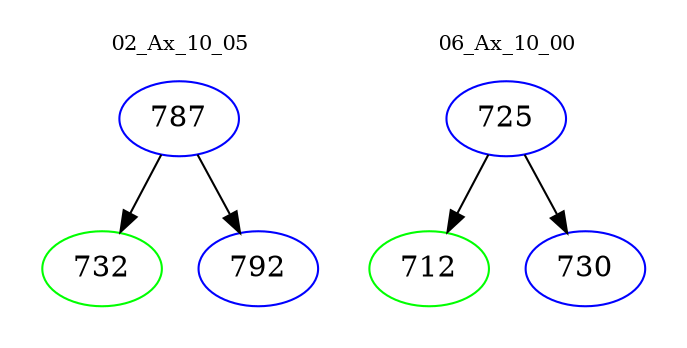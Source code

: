 digraph{
subgraph cluster_0 {
color = white
label = "02_Ax_10_05";
fontsize=10;
T0_787 [label="787", color="blue"]
T0_787 -> T0_732 [color="black"]
T0_732 [label="732", color="green"]
T0_787 -> T0_792 [color="black"]
T0_792 [label="792", color="blue"]
}
subgraph cluster_1 {
color = white
label = "06_Ax_10_00";
fontsize=10;
T1_725 [label="725", color="blue"]
T1_725 -> T1_712 [color="black"]
T1_712 [label="712", color="green"]
T1_725 -> T1_730 [color="black"]
T1_730 [label="730", color="blue"]
}
}
